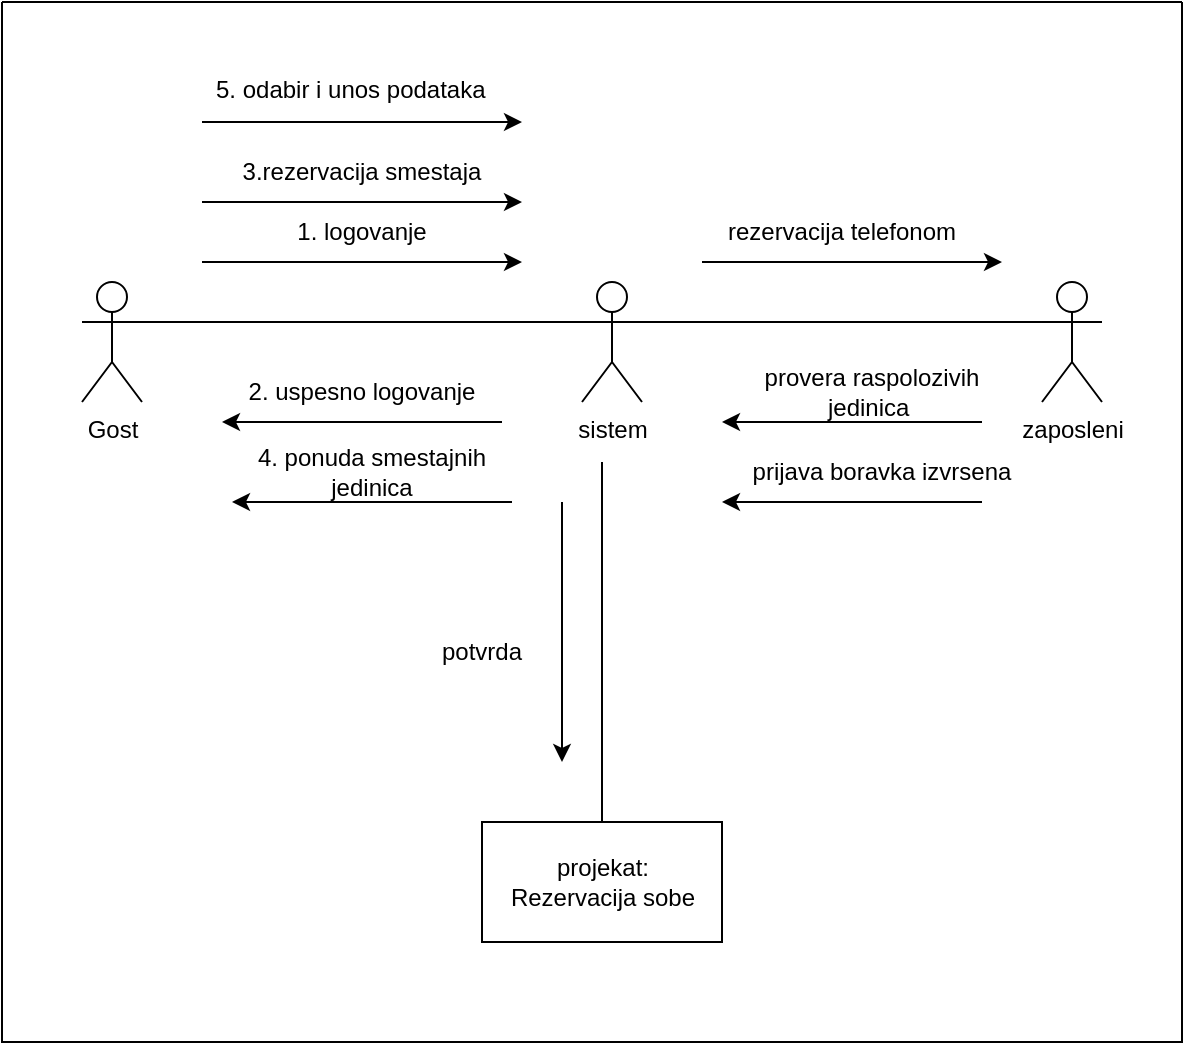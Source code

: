 <mxfile version="24.3.0" type="github">
  <diagram name="Page-1" id="G37aI_UpX-adbAZ7C5IJ">
    <mxGraphModel dx="747" dy="620" grid="1" gridSize="10" guides="1" tooltips="1" connect="1" arrows="1" fold="1" page="1" pageScale="1" pageWidth="827" pageHeight="1169" math="0" shadow="0">
      <root>
        <mxCell id="0" />
        <mxCell id="1" parent="0" />
        <mxCell id="gZHjN4oT0EZIOxpWLpVt-1" value="Gost" style="shape=umlActor;verticalLabelPosition=bottom;verticalAlign=top;html=1;outlineConnect=0;" vertex="1" parent="1">
          <mxGeometry x="40" y="170" width="30" height="60" as="geometry" />
        </mxCell>
        <mxCell id="gZHjN4oT0EZIOxpWLpVt-2" value="sistem" style="shape=umlActor;verticalLabelPosition=bottom;verticalAlign=top;html=1;outlineConnect=0;" vertex="1" parent="1">
          <mxGeometry x="290" y="170" width="30" height="60" as="geometry" />
        </mxCell>
        <mxCell id="gZHjN4oT0EZIOxpWLpVt-3" value="zaposleni&lt;div&gt;&lt;br&gt;&lt;/div&gt;" style="shape=umlActor;verticalLabelPosition=bottom;verticalAlign=top;html=1;outlineConnect=0;" vertex="1" parent="1">
          <mxGeometry x="520" y="170" width="30" height="60" as="geometry" />
        </mxCell>
        <mxCell id="gZHjN4oT0EZIOxpWLpVt-5" value="" style="endArrow=none;html=1;rounded=0;exitX=1;exitY=0.333;exitDx=0;exitDy=0;exitPerimeter=0;entryX=0;entryY=0.333;entryDx=0;entryDy=0;entryPerimeter=0;" edge="1" parent="1" source="gZHjN4oT0EZIOxpWLpVt-1" target="gZHjN4oT0EZIOxpWLpVt-2">
          <mxGeometry width="50" height="50" relative="1" as="geometry">
            <mxPoint x="270" y="160" as="sourcePoint" />
            <mxPoint x="320" y="110" as="targetPoint" />
          </mxGeometry>
        </mxCell>
        <mxCell id="gZHjN4oT0EZIOxpWLpVt-6" value="" style="endArrow=none;html=1;rounded=0;entryX=0;entryY=0.333;entryDx=0;entryDy=0;entryPerimeter=0;" edge="1" parent="1" target="gZHjN4oT0EZIOxpWLpVt-3">
          <mxGeometry width="50" height="50" relative="1" as="geometry">
            <mxPoint x="320" y="190" as="sourcePoint" />
            <mxPoint x="370" y="140" as="targetPoint" />
          </mxGeometry>
        </mxCell>
        <mxCell id="gZHjN4oT0EZIOxpWLpVt-9" value="" style="endArrow=classic;html=1;rounded=0;" edge="1" parent="1">
          <mxGeometry width="50" height="50" relative="1" as="geometry">
            <mxPoint x="100" y="160" as="sourcePoint" />
            <mxPoint x="260" y="160" as="targetPoint" />
          </mxGeometry>
        </mxCell>
        <mxCell id="gZHjN4oT0EZIOxpWLpVt-11" value="1. logovanje" style="text;html=1;align=center;verticalAlign=middle;whiteSpace=wrap;rounded=0;" vertex="1" parent="1">
          <mxGeometry x="120" y="130" width="120" height="30" as="geometry" />
        </mxCell>
        <mxCell id="gZHjN4oT0EZIOxpWLpVt-12" value="3.rezervacija smestaja" style="text;html=1;align=center;verticalAlign=middle;whiteSpace=wrap;rounded=0;" vertex="1" parent="1">
          <mxGeometry x="100" y="100" width="160" height="30" as="geometry" />
        </mxCell>
        <mxCell id="gZHjN4oT0EZIOxpWLpVt-13" value="" style="endArrow=classic;html=1;rounded=0;" edge="1" parent="1">
          <mxGeometry width="50" height="50" relative="1" as="geometry">
            <mxPoint x="100" y="130" as="sourcePoint" />
            <mxPoint x="260" y="130" as="targetPoint" />
          </mxGeometry>
        </mxCell>
        <mxCell id="gZHjN4oT0EZIOxpWLpVt-16" value="" style="endArrow=classic;html=1;rounded=0;" edge="1" parent="1">
          <mxGeometry width="50" height="50" relative="1" as="geometry">
            <mxPoint x="100" y="90" as="sourcePoint" />
            <mxPoint x="260" y="90" as="targetPoint" />
          </mxGeometry>
        </mxCell>
        <mxCell id="gZHjN4oT0EZIOxpWLpVt-15" value="&lt;div style=&quot;text-align: center;&quot;&gt;5. odabir i unos podataka&lt;/div&gt;" style="text;whiteSpace=wrap;html=1;" vertex="1" parent="1">
          <mxGeometry x="105" y="60" width="150" height="40" as="geometry" />
        </mxCell>
        <mxCell id="gZHjN4oT0EZIOxpWLpVt-17" value="" style="endArrow=classic;html=1;rounded=0;" edge="1" parent="1" source="gZHjN4oT0EZIOxpWLpVt-18">
          <mxGeometry width="50" height="50" relative="1" as="geometry">
            <mxPoint x="240" y="240" as="sourcePoint" />
            <mxPoint x="110" y="240" as="targetPoint" />
          </mxGeometry>
        </mxCell>
        <mxCell id="gZHjN4oT0EZIOxpWLpVt-19" value="" style="endArrow=classic;html=1;rounded=0;" edge="1" parent="1" target="gZHjN4oT0EZIOxpWLpVt-18">
          <mxGeometry width="50" height="50" relative="1" as="geometry">
            <mxPoint x="240" y="240" as="sourcePoint" />
            <mxPoint x="110" y="240" as="targetPoint" />
          </mxGeometry>
        </mxCell>
        <mxCell id="gZHjN4oT0EZIOxpWLpVt-18" value="2. uspesno logovanje" style="text;html=1;align=center;verticalAlign=middle;whiteSpace=wrap;rounded=0;" vertex="1" parent="1">
          <mxGeometry x="110" y="210" width="140" height="30" as="geometry" />
        </mxCell>
        <mxCell id="gZHjN4oT0EZIOxpWLpVt-20" value="" style="endArrow=classic;html=1;rounded=0;entryX=0;entryY=1;entryDx=0;entryDy=0;exitX=1;exitY=1;exitDx=0;exitDy=0;" edge="1" parent="1" source="gZHjN4oT0EZIOxpWLpVt-18" target="gZHjN4oT0EZIOxpWLpVt-18">
          <mxGeometry width="50" height="50" relative="1" as="geometry">
            <mxPoint x="160" y="290" as="sourcePoint" />
            <mxPoint x="210" y="240" as="targetPoint" />
          </mxGeometry>
        </mxCell>
        <mxCell id="gZHjN4oT0EZIOxpWLpVt-21" value="" style="endArrow=classic;html=1;rounded=0;" edge="1" parent="1">
          <mxGeometry width="50" height="50" relative="1" as="geometry">
            <mxPoint x="115" y="280" as="sourcePoint" />
            <mxPoint x="115" y="280" as="targetPoint" />
          </mxGeometry>
        </mxCell>
        <mxCell id="gZHjN4oT0EZIOxpWLpVt-22" value="" style="endArrow=classic;html=1;rounded=0;" edge="1" parent="1">
          <mxGeometry width="50" height="50" relative="1" as="geometry">
            <mxPoint x="245" y="280" as="sourcePoint" />
            <mxPoint x="245" y="280" as="targetPoint" />
          </mxGeometry>
        </mxCell>
        <mxCell id="gZHjN4oT0EZIOxpWLpVt-23" value="" style="endArrow=classic;html=1;rounded=0;entryX=0;entryY=1;entryDx=0;entryDy=0;exitX=1;exitY=1;exitDx=0;exitDy=0;" edge="1" parent="1">
          <mxGeometry width="50" height="50" relative="1" as="geometry">
            <mxPoint x="255" y="280" as="sourcePoint" />
            <mxPoint x="115" y="280" as="targetPoint" />
            <Array as="points">
              <mxPoint x="185" y="280" />
            </Array>
          </mxGeometry>
        </mxCell>
        <mxCell id="gZHjN4oT0EZIOxpWLpVt-24" value="4. ponuda smestajnih jedinica" style="text;html=1;align=center;verticalAlign=middle;whiteSpace=wrap;rounded=0;" vertex="1" parent="1">
          <mxGeometry x="105" y="250" width="160" height="30" as="geometry" />
        </mxCell>
        <mxCell id="gZHjN4oT0EZIOxpWLpVt-26" value="" style="endArrow=classic;html=1;rounded=0;" edge="1" parent="1">
          <mxGeometry width="50" height="50" relative="1" as="geometry">
            <mxPoint x="350" y="160" as="sourcePoint" />
            <mxPoint x="500" y="160" as="targetPoint" />
          </mxGeometry>
        </mxCell>
        <mxCell id="gZHjN4oT0EZIOxpWLpVt-27" value="rezervacija telefonom" style="text;html=1;align=center;verticalAlign=middle;whiteSpace=wrap;rounded=0;" vertex="1" parent="1">
          <mxGeometry x="350" y="130" width="140" height="30" as="geometry" />
        </mxCell>
        <mxCell id="gZHjN4oT0EZIOxpWLpVt-28" value="" style="endArrow=classic;html=1;rounded=0;" edge="1" parent="1">
          <mxGeometry width="50" height="50" relative="1" as="geometry">
            <mxPoint x="490" y="240" as="sourcePoint" />
            <mxPoint x="360" y="240" as="targetPoint" />
          </mxGeometry>
        </mxCell>
        <mxCell id="gZHjN4oT0EZIOxpWLpVt-29" value="provera raspolozivih jedinica&amp;nbsp;" style="text;html=1;align=center;verticalAlign=middle;whiteSpace=wrap;rounded=0;" vertex="1" parent="1">
          <mxGeometry x="360" y="210" width="150" height="30" as="geometry" />
        </mxCell>
        <mxCell id="gZHjN4oT0EZIOxpWLpVt-30" style="edgeStyle=orthogonalEdgeStyle;rounded=0;orthogonalLoop=1;jettySize=auto;html=1;exitX=0.5;exitY=1;exitDx=0;exitDy=0;" edge="1" parent="1" source="gZHjN4oT0EZIOxpWLpVt-29" target="gZHjN4oT0EZIOxpWLpVt-29">
          <mxGeometry relative="1" as="geometry" />
        </mxCell>
        <mxCell id="gZHjN4oT0EZIOxpWLpVt-31" value="" style="endArrow=classic;html=1;rounded=0;" edge="1" parent="1">
          <mxGeometry width="50" height="50" relative="1" as="geometry">
            <mxPoint x="490" y="280" as="sourcePoint" />
            <mxPoint x="360" y="280" as="targetPoint" />
          </mxGeometry>
        </mxCell>
        <mxCell id="gZHjN4oT0EZIOxpWLpVt-32" style="edgeStyle=orthogonalEdgeStyle;rounded=0;orthogonalLoop=1;jettySize=auto;html=1;exitX=0.5;exitY=1;exitDx=0;exitDy=0;" edge="1" parent="1">
          <mxGeometry relative="1" as="geometry">
            <mxPoint x="435" y="280" as="sourcePoint" />
            <mxPoint x="435" y="280" as="targetPoint" />
          </mxGeometry>
        </mxCell>
        <mxCell id="gZHjN4oT0EZIOxpWLpVt-33" value="prijava boravka izvrsena" style="text;html=1;align=center;verticalAlign=middle;whiteSpace=wrap;rounded=0;" vertex="1" parent="1">
          <mxGeometry x="370" y="250" width="140" height="30" as="geometry" />
        </mxCell>
        <mxCell id="gZHjN4oT0EZIOxpWLpVt-34" value="" style="endArrow=none;html=1;rounded=0;" edge="1" parent="1">
          <mxGeometry width="50" height="50" relative="1" as="geometry">
            <mxPoint x="300" y="440" as="sourcePoint" />
            <mxPoint x="300" y="260" as="targetPoint" />
          </mxGeometry>
        </mxCell>
        <mxCell id="gZHjN4oT0EZIOxpWLpVt-36" value="" style="rounded=0;whiteSpace=wrap;html=1;" vertex="1" parent="1">
          <mxGeometry x="240" y="440" width="120" height="60" as="geometry" />
        </mxCell>
        <mxCell id="gZHjN4oT0EZIOxpWLpVt-37" value="projekat:&lt;div&gt;Rezervacija sobe&lt;/div&gt;" style="text;html=1;align=center;verticalAlign=middle;whiteSpace=wrap;rounded=0;" vertex="1" parent="1">
          <mxGeometry x="252.5" y="455" width="95" height="30" as="geometry" />
        </mxCell>
        <mxCell id="gZHjN4oT0EZIOxpWLpVt-38" value="" style="endArrow=classic;html=1;rounded=0;" edge="1" parent="1">
          <mxGeometry width="50" height="50" relative="1" as="geometry">
            <mxPoint x="280" y="280" as="sourcePoint" />
            <mxPoint x="280" y="410" as="targetPoint" />
          </mxGeometry>
        </mxCell>
        <mxCell id="gZHjN4oT0EZIOxpWLpVt-39" value="potvrda" style="text;html=1;align=center;verticalAlign=middle;whiteSpace=wrap;rounded=0;" vertex="1" parent="1">
          <mxGeometry x="210" y="340" width="60" height="30" as="geometry" />
        </mxCell>
        <mxCell id="gZHjN4oT0EZIOxpWLpVt-41" value="" style="swimlane;startSize=0;" vertex="1" parent="1">
          <mxGeometry y="30" width="590" height="520" as="geometry" />
        </mxCell>
      </root>
    </mxGraphModel>
  </diagram>
</mxfile>
